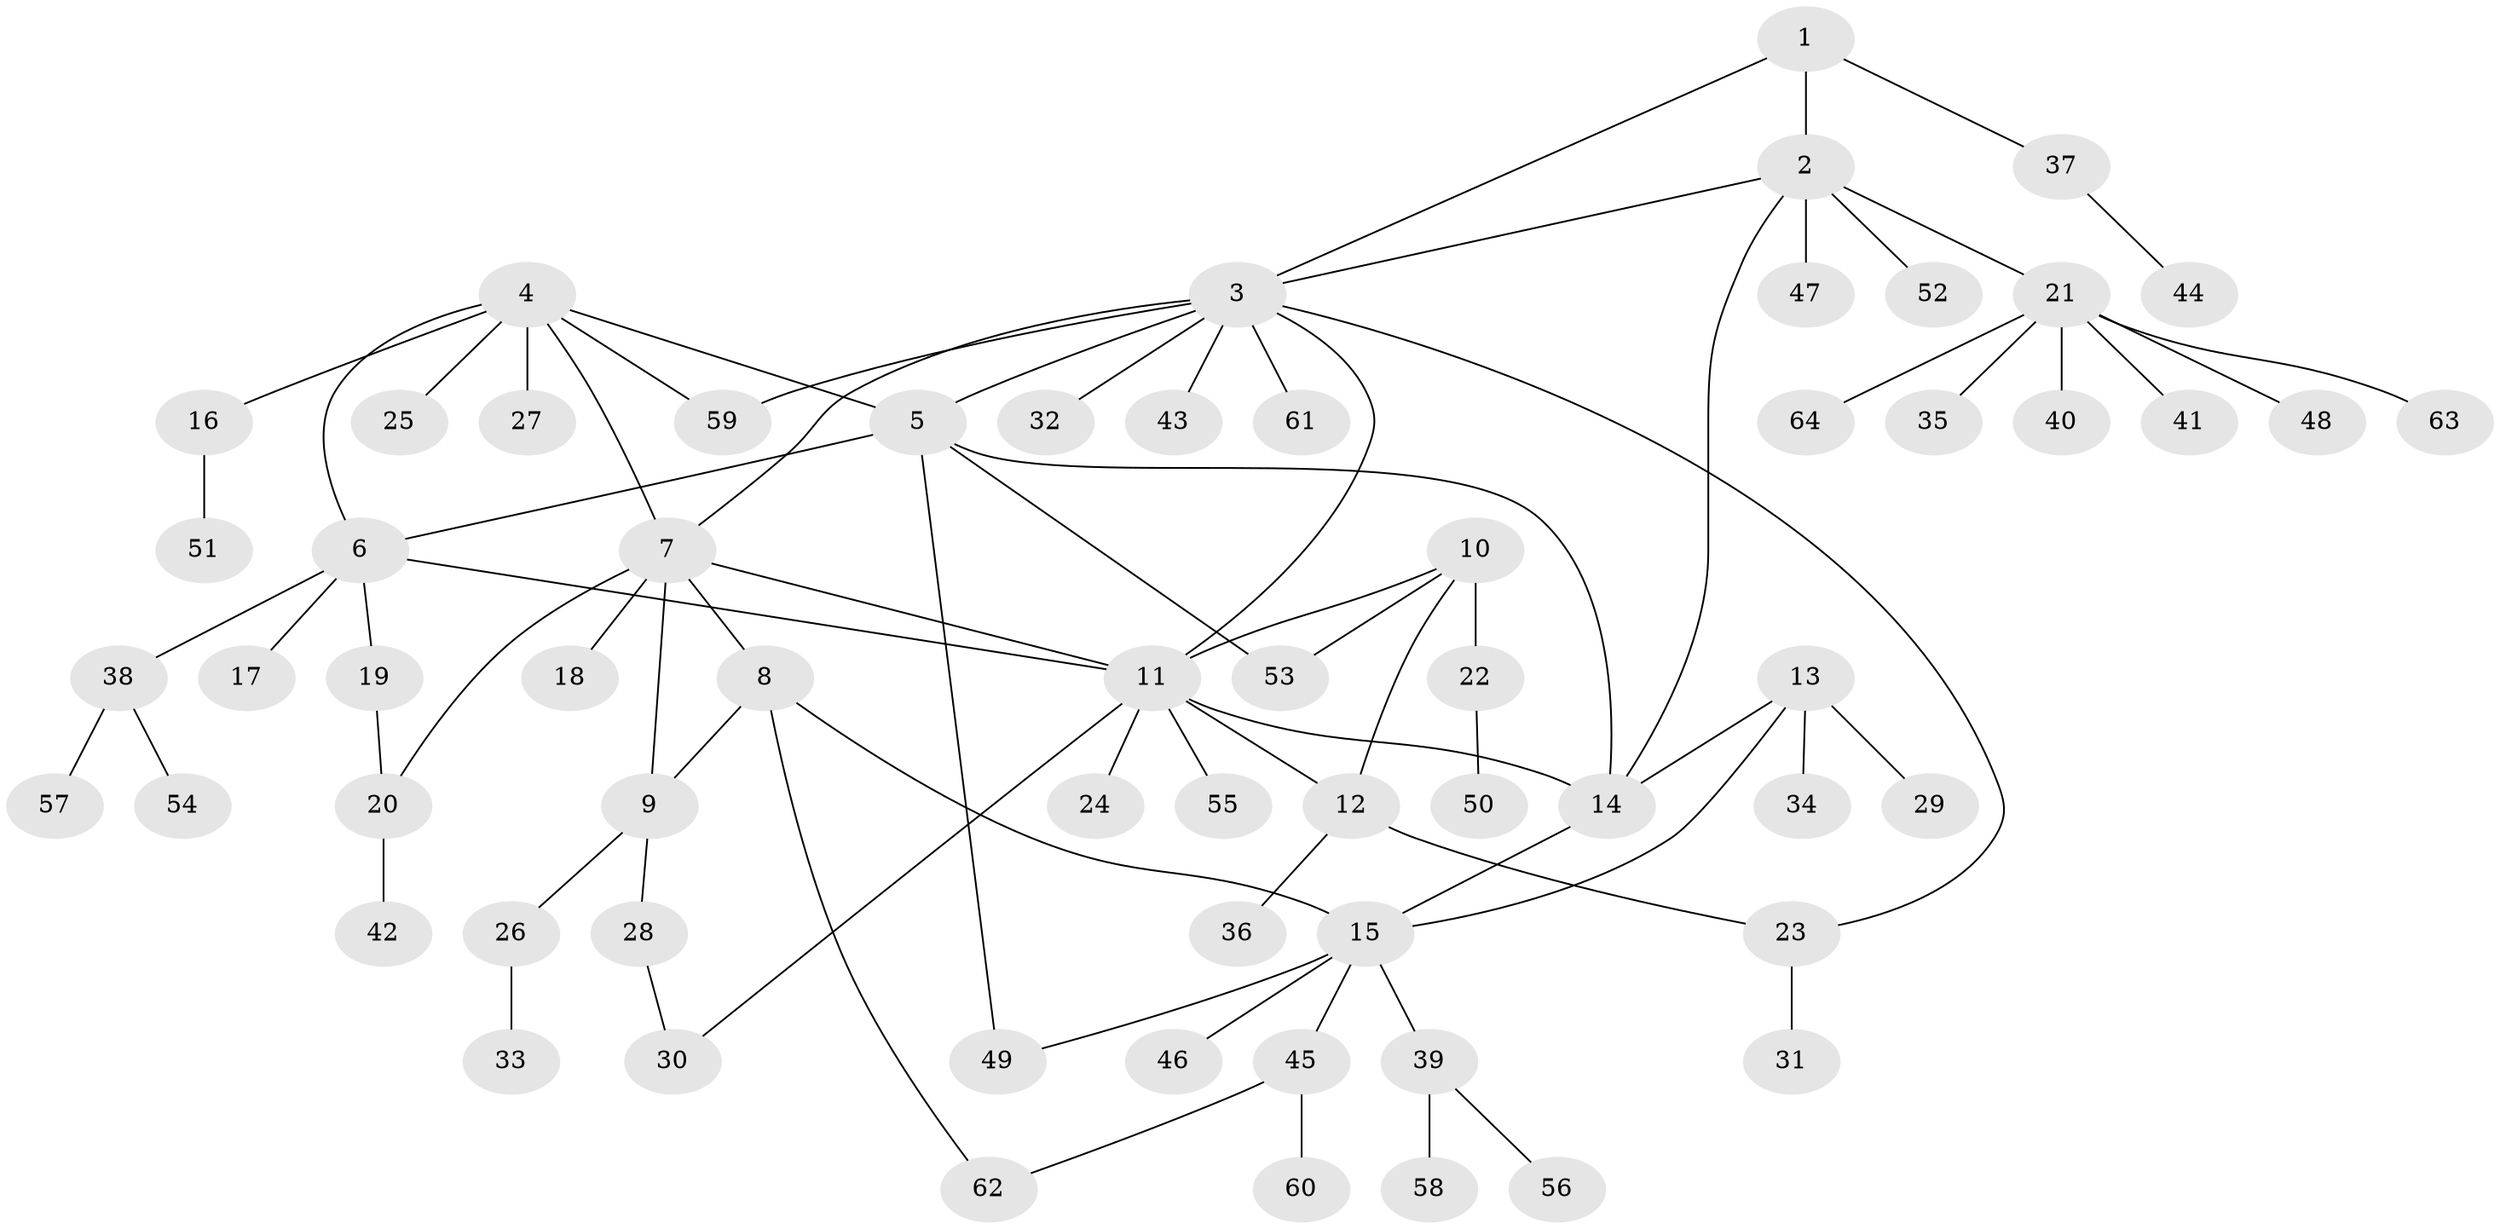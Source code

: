 // coarse degree distribution, {4: 0.15625, 6: 0.09375, 5: 0.09375, 8: 0.03125, 7: 0.03125, 3: 0.03125, 2: 0.21875, 1: 0.34375}
// Generated by graph-tools (version 1.1) at 2025/52/03/04/25 22:52:34]
// undirected, 64 vertices, 81 edges
graph export_dot {
  node [color=gray90,style=filled];
  1;
  2;
  3;
  4;
  5;
  6;
  7;
  8;
  9;
  10;
  11;
  12;
  13;
  14;
  15;
  16;
  17;
  18;
  19;
  20;
  21;
  22;
  23;
  24;
  25;
  26;
  27;
  28;
  29;
  30;
  31;
  32;
  33;
  34;
  35;
  36;
  37;
  38;
  39;
  40;
  41;
  42;
  43;
  44;
  45;
  46;
  47;
  48;
  49;
  50;
  51;
  52;
  53;
  54;
  55;
  56;
  57;
  58;
  59;
  60;
  61;
  62;
  63;
  64;
  1 -- 2;
  1 -- 3;
  1 -- 37;
  2 -- 3;
  2 -- 14;
  2 -- 21;
  2 -- 47;
  2 -- 52;
  3 -- 5;
  3 -- 7;
  3 -- 11;
  3 -- 23;
  3 -- 32;
  3 -- 43;
  3 -- 59;
  3 -- 61;
  4 -- 5;
  4 -- 6;
  4 -- 7;
  4 -- 16;
  4 -- 25;
  4 -- 27;
  4 -- 59;
  5 -- 6;
  5 -- 14;
  5 -- 49;
  5 -- 53;
  6 -- 11;
  6 -- 17;
  6 -- 19;
  6 -- 38;
  7 -- 8;
  7 -- 9;
  7 -- 11;
  7 -- 18;
  7 -- 20;
  8 -- 9;
  8 -- 15;
  8 -- 62;
  9 -- 26;
  9 -- 28;
  10 -- 11;
  10 -- 12;
  10 -- 22;
  10 -- 53;
  11 -- 12;
  11 -- 14;
  11 -- 24;
  11 -- 30;
  11 -- 55;
  12 -- 23;
  12 -- 36;
  13 -- 14;
  13 -- 15;
  13 -- 29;
  13 -- 34;
  14 -- 15;
  15 -- 39;
  15 -- 45;
  15 -- 46;
  15 -- 49;
  16 -- 51;
  19 -- 20;
  20 -- 42;
  21 -- 35;
  21 -- 40;
  21 -- 41;
  21 -- 48;
  21 -- 63;
  21 -- 64;
  22 -- 50;
  23 -- 31;
  26 -- 33;
  28 -- 30;
  37 -- 44;
  38 -- 54;
  38 -- 57;
  39 -- 56;
  39 -- 58;
  45 -- 60;
  45 -- 62;
}
